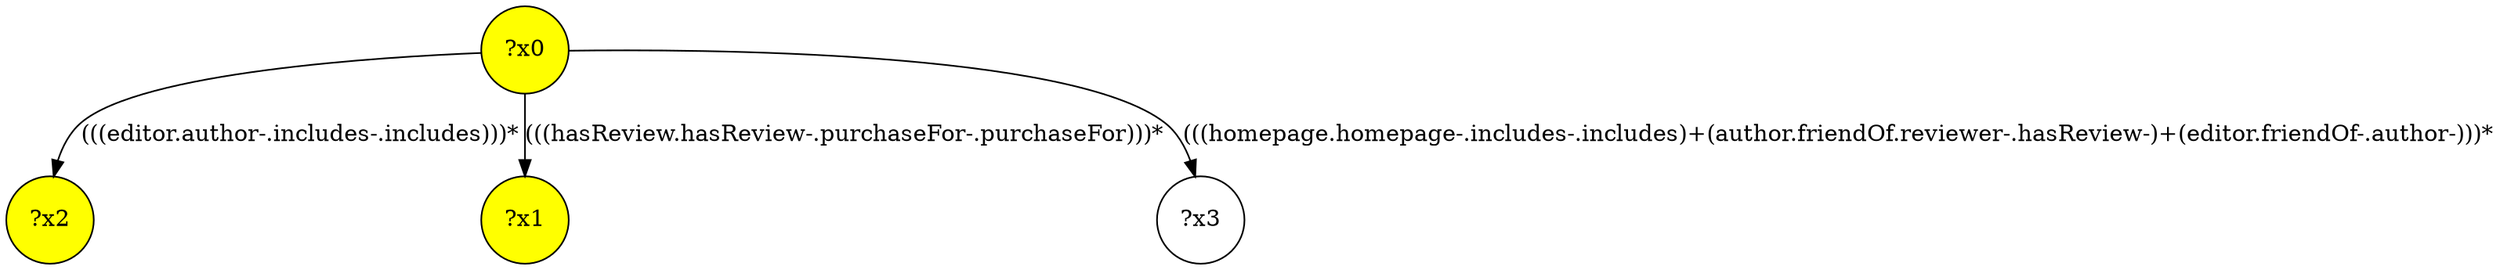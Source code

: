 digraph g {
	x0 [fillcolor="yellow", style="filled," shape=circle, label="?x0"];
	x2 [fillcolor="yellow", style="filled," shape=circle, label="?x2"];
	x1 [fillcolor="yellow", style="filled," shape=circle, label="?x1"];
	x0 -> x1 [label="(((hasReview.hasReview-.purchaseFor-.purchaseFor)))*"];
	x0 -> x2 [label="(((editor.author-.includes-.includes)))*"];
	x3 [shape=circle, label="?x3"];
	x0 -> x3 [label="(((homepage.homepage-.includes-.includes)+(author.friendOf.reviewer-.hasReview-)+(editor.friendOf-.author-)))*"];
}
